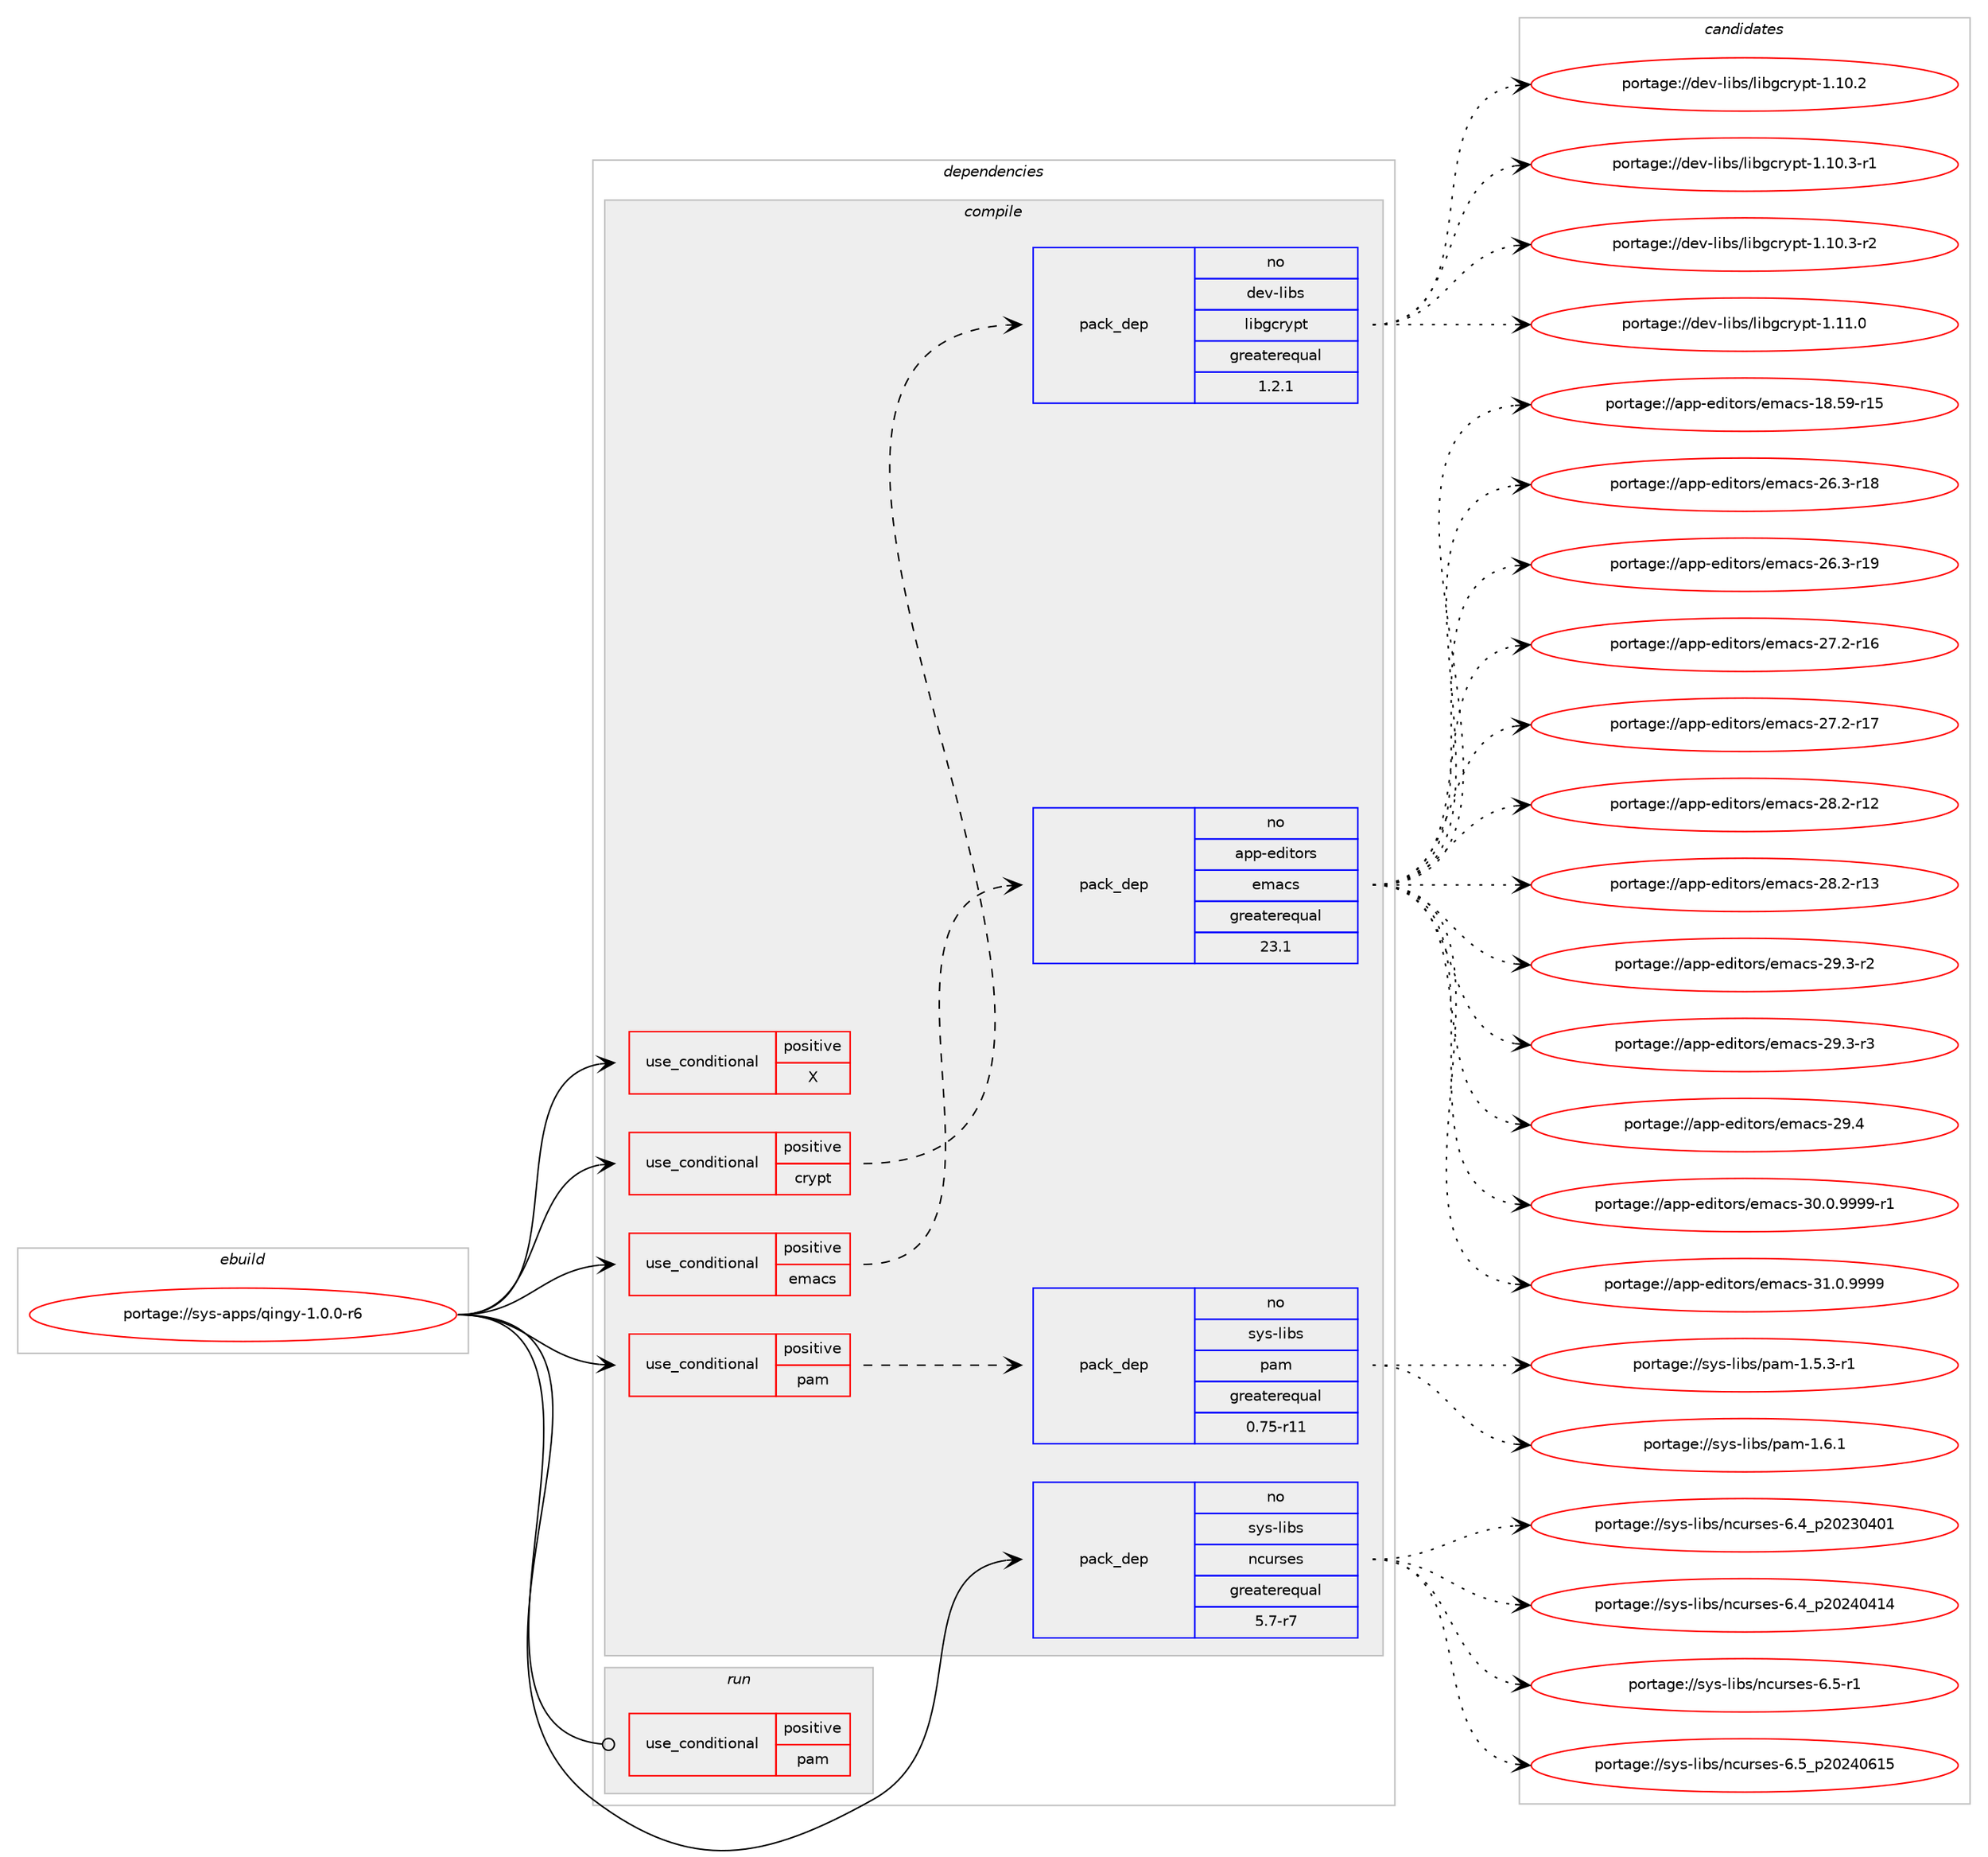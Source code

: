 digraph prolog {

# *************
# Graph options
# *************

newrank=true;
concentrate=true;
compound=true;
graph [rankdir=LR,fontname=Helvetica,fontsize=10,ranksep=1.5];#, ranksep=2.5, nodesep=0.2];
edge  [arrowhead=vee];
node  [fontname=Helvetica,fontsize=10];

# **********
# The ebuild
# **********

subgraph cluster_leftcol {
color=gray;
rank=same;
label=<<i>ebuild</i>>;
id [label="portage://sys-apps/qingy-1.0.0-r6", color=red, width=4, href="../sys-apps/qingy-1.0.0-r6.svg"];
}

# ****************
# The dependencies
# ****************

subgraph cluster_midcol {
color=gray;
label=<<i>dependencies</i>>;
subgraph cluster_compile {
fillcolor="#eeeeee";
style=filled;
label=<<i>compile</i>>;
subgraph cond109069 {
dependency211953 [label=<<TABLE BORDER="0" CELLBORDER="1" CELLSPACING="0" CELLPADDING="4"><TR><TD ROWSPAN="3" CELLPADDING="10">use_conditional</TD></TR><TR><TD>positive</TD></TR><TR><TD>X</TD></TR></TABLE>>, shape=none, color=red];
# *** BEGIN UNKNOWN DEPENDENCY TYPE (TODO) ***
# dependency211953 -> package_dependency(portage://sys-apps/qingy-1.0.0-r6,install,no,x11-libs,libX11,none,[,,],any_same_slot,[])
# *** END UNKNOWN DEPENDENCY TYPE (TODO) ***

# *** BEGIN UNKNOWN DEPENDENCY TYPE (TODO) ***
# dependency211953 -> package_dependency(portage://sys-apps/qingy-1.0.0-r6,install,no,x11-libs,libXScrnSaver,none,[,,],any_same_slot,[])
# *** END UNKNOWN DEPENDENCY TYPE (TODO) ***

}
id:e -> dependency211953:w [weight=20,style="solid",arrowhead="vee"];
subgraph cond109070 {
dependency211954 [label=<<TABLE BORDER="0" CELLBORDER="1" CELLSPACING="0" CELLPADDING="4"><TR><TD ROWSPAN="3" CELLPADDING="10">use_conditional</TD></TR><TR><TD>positive</TD></TR><TR><TD>crypt</TD></TR></TABLE>>, shape=none, color=red];
subgraph pack100028 {
dependency211955 [label=<<TABLE BORDER="0" CELLBORDER="1" CELLSPACING="0" CELLPADDING="4" WIDTH="220"><TR><TD ROWSPAN="6" CELLPADDING="30">pack_dep</TD></TR><TR><TD WIDTH="110">no</TD></TR><TR><TD>dev-libs</TD></TR><TR><TD>libgcrypt</TD></TR><TR><TD>greaterequal</TD></TR><TR><TD>1.2.1</TD></TR></TABLE>>, shape=none, color=blue];
}
dependency211954:e -> dependency211955:w [weight=20,style="dashed",arrowhead="vee"];
}
id:e -> dependency211954:w [weight=20,style="solid",arrowhead="vee"];
subgraph cond109071 {
dependency211956 [label=<<TABLE BORDER="0" CELLBORDER="1" CELLSPACING="0" CELLPADDING="4"><TR><TD ROWSPAN="3" CELLPADDING="10">use_conditional</TD></TR><TR><TD>positive</TD></TR><TR><TD>emacs</TD></TR></TABLE>>, shape=none, color=red];
subgraph pack100029 {
dependency211957 [label=<<TABLE BORDER="0" CELLBORDER="1" CELLSPACING="0" CELLPADDING="4" WIDTH="220"><TR><TD ROWSPAN="6" CELLPADDING="30">pack_dep</TD></TR><TR><TD WIDTH="110">no</TD></TR><TR><TD>app-editors</TD></TR><TR><TD>emacs</TD></TR><TR><TD>greaterequal</TD></TR><TR><TD>23.1</TD></TR></TABLE>>, shape=none, color=blue];
}
dependency211956:e -> dependency211957:w [weight=20,style="dashed",arrowhead="vee"];
}
id:e -> dependency211956:w [weight=20,style="solid",arrowhead="vee"];
subgraph cond109072 {
dependency211958 [label=<<TABLE BORDER="0" CELLBORDER="1" CELLSPACING="0" CELLPADDING="4"><TR><TD ROWSPAN="3" CELLPADDING="10">use_conditional</TD></TR><TR><TD>positive</TD></TR><TR><TD>pam</TD></TR></TABLE>>, shape=none, color=red];
subgraph pack100030 {
dependency211959 [label=<<TABLE BORDER="0" CELLBORDER="1" CELLSPACING="0" CELLPADDING="4" WIDTH="220"><TR><TD ROWSPAN="6" CELLPADDING="30">pack_dep</TD></TR><TR><TD WIDTH="110">no</TD></TR><TR><TD>sys-libs</TD></TR><TR><TD>pam</TD></TR><TR><TD>greaterequal</TD></TR><TR><TD>0.75-r11</TD></TR></TABLE>>, shape=none, color=blue];
}
dependency211958:e -> dependency211959:w [weight=20,style="dashed",arrowhead="vee"];
}
id:e -> dependency211958:w [weight=20,style="solid",arrowhead="vee"];
subgraph pack100031 {
dependency211960 [label=<<TABLE BORDER="0" CELLBORDER="1" CELLSPACING="0" CELLPADDING="4" WIDTH="220"><TR><TD ROWSPAN="6" CELLPADDING="30">pack_dep</TD></TR><TR><TD WIDTH="110">no</TD></TR><TR><TD>sys-libs</TD></TR><TR><TD>ncurses</TD></TR><TR><TD>greaterequal</TD></TR><TR><TD>5.7-r7</TD></TR></TABLE>>, shape=none, color=blue];
}
id:e -> dependency211960:w [weight=20,style="solid",arrowhead="vee"];
}
subgraph cluster_compileandrun {
fillcolor="#eeeeee";
style=filled;
label=<<i>compile and run</i>>;
}
subgraph cluster_run {
fillcolor="#eeeeee";
style=filled;
label=<<i>run</i>>;
subgraph cond109073 {
dependency211961 [label=<<TABLE BORDER="0" CELLBORDER="1" CELLSPACING="0" CELLPADDING="4"><TR><TD ROWSPAN="3" CELLPADDING="10">use_conditional</TD></TR><TR><TD>positive</TD></TR><TR><TD>pam</TD></TR></TABLE>>, shape=none, color=red];
# *** BEGIN UNKNOWN DEPENDENCY TYPE (TODO) ***
# dependency211961 -> package_dependency(portage://sys-apps/qingy-1.0.0-r6,run,no,sys-auth,pambase,none,[,,],[],[])
# *** END UNKNOWN DEPENDENCY TYPE (TODO) ***

}
id:e -> dependency211961:w [weight=20,style="solid",arrowhead="odot"];
}
}

# **************
# The candidates
# **************

subgraph cluster_choices {
rank=same;
color=gray;
label=<<i>candidates</i>>;

subgraph choice100028 {
color=black;
nodesep=1;
choice100101118451081059811547108105981039911412111211645494649484650 [label="portage://dev-libs/libgcrypt-1.10.2", color=red, width=4,href="../dev-libs/libgcrypt-1.10.2.svg"];
choice1001011184510810598115471081059810399114121112116454946494846514511449 [label="portage://dev-libs/libgcrypt-1.10.3-r1", color=red, width=4,href="../dev-libs/libgcrypt-1.10.3-r1.svg"];
choice1001011184510810598115471081059810399114121112116454946494846514511450 [label="portage://dev-libs/libgcrypt-1.10.3-r2", color=red, width=4,href="../dev-libs/libgcrypt-1.10.3-r2.svg"];
choice100101118451081059811547108105981039911412111211645494649494648 [label="portage://dev-libs/libgcrypt-1.11.0", color=red, width=4,href="../dev-libs/libgcrypt-1.11.0.svg"];
dependency211955:e -> choice100101118451081059811547108105981039911412111211645494649484650:w [style=dotted,weight="100"];
dependency211955:e -> choice1001011184510810598115471081059810399114121112116454946494846514511449:w [style=dotted,weight="100"];
dependency211955:e -> choice1001011184510810598115471081059810399114121112116454946494846514511450:w [style=dotted,weight="100"];
dependency211955:e -> choice100101118451081059811547108105981039911412111211645494649494648:w [style=dotted,weight="100"];
}
subgraph choice100029 {
color=black;
nodesep=1;
choice9711211245101100105116111114115471011099799115454956465357451144953 [label="portage://app-editors/emacs-18.59-r15", color=red, width=4,href="../app-editors/emacs-18.59-r15.svg"];
choice97112112451011001051161111141154710110997991154550544651451144956 [label="portage://app-editors/emacs-26.3-r18", color=red, width=4,href="../app-editors/emacs-26.3-r18.svg"];
choice97112112451011001051161111141154710110997991154550544651451144957 [label="portage://app-editors/emacs-26.3-r19", color=red, width=4,href="../app-editors/emacs-26.3-r19.svg"];
choice97112112451011001051161111141154710110997991154550554650451144954 [label="portage://app-editors/emacs-27.2-r16", color=red, width=4,href="../app-editors/emacs-27.2-r16.svg"];
choice97112112451011001051161111141154710110997991154550554650451144955 [label="portage://app-editors/emacs-27.2-r17", color=red, width=4,href="../app-editors/emacs-27.2-r17.svg"];
choice97112112451011001051161111141154710110997991154550564650451144950 [label="portage://app-editors/emacs-28.2-r12", color=red, width=4,href="../app-editors/emacs-28.2-r12.svg"];
choice97112112451011001051161111141154710110997991154550564650451144951 [label="portage://app-editors/emacs-28.2-r13", color=red, width=4,href="../app-editors/emacs-28.2-r13.svg"];
choice971121124510110010511611111411547101109979911545505746514511450 [label="portage://app-editors/emacs-29.3-r2", color=red, width=4,href="../app-editors/emacs-29.3-r2.svg"];
choice971121124510110010511611111411547101109979911545505746514511451 [label="portage://app-editors/emacs-29.3-r3", color=red, width=4,href="../app-editors/emacs-29.3-r3.svg"];
choice97112112451011001051161111141154710110997991154550574652 [label="portage://app-editors/emacs-29.4", color=red, width=4,href="../app-editors/emacs-29.4.svg"];
choice9711211245101100105116111114115471011099799115455148464846575757574511449 [label="portage://app-editors/emacs-30.0.9999-r1", color=red, width=4,href="../app-editors/emacs-30.0.9999-r1.svg"];
choice971121124510110010511611111411547101109979911545514946484657575757 [label="portage://app-editors/emacs-31.0.9999", color=red, width=4,href="../app-editors/emacs-31.0.9999.svg"];
dependency211957:e -> choice9711211245101100105116111114115471011099799115454956465357451144953:w [style=dotted,weight="100"];
dependency211957:e -> choice97112112451011001051161111141154710110997991154550544651451144956:w [style=dotted,weight="100"];
dependency211957:e -> choice97112112451011001051161111141154710110997991154550544651451144957:w [style=dotted,weight="100"];
dependency211957:e -> choice97112112451011001051161111141154710110997991154550554650451144954:w [style=dotted,weight="100"];
dependency211957:e -> choice97112112451011001051161111141154710110997991154550554650451144955:w [style=dotted,weight="100"];
dependency211957:e -> choice97112112451011001051161111141154710110997991154550564650451144950:w [style=dotted,weight="100"];
dependency211957:e -> choice97112112451011001051161111141154710110997991154550564650451144951:w [style=dotted,weight="100"];
dependency211957:e -> choice971121124510110010511611111411547101109979911545505746514511450:w [style=dotted,weight="100"];
dependency211957:e -> choice971121124510110010511611111411547101109979911545505746514511451:w [style=dotted,weight="100"];
dependency211957:e -> choice97112112451011001051161111141154710110997991154550574652:w [style=dotted,weight="100"];
dependency211957:e -> choice9711211245101100105116111114115471011099799115455148464846575757574511449:w [style=dotted,weight="100"];
dependency211957:e -> choice971121124510110010511611111411547101109979911545514946484657575757:w [style=dotted,weight="100"];
}
subgraph choice100030 {
color=black;
nodesep=1;
choice115121115451081059811547112971094549465346514511449 [label="portage://sys-libs/pam-1.5.3-r1", color=red, width=4,href="../sys-libs/pam-1.5.3-r1.svg"];
choice11512111545108105981154711297109454946544649 [label="portage://sys-libs/pam-1.6.1", color=red, width=4,href="../sys-libs/pam-1.6.1.svg"];
dependency211959:e -> choice115121115451081059811547112971094549465346514511449:w [style=dotted,weight="100"];
dependency211959:e -> choice11512111545108105981154711297109454946544649:w [style=dotted,weight="100"];
}
subgraph choice100031 {
color=black;
nodesep=1;
choice1151211154510810598115471109911711411510111545544652951125048505148524849 [label="portage://sys-libs/ncurses-6.4_p20230401", color=red, width=4,href="../sys-libs/ncurses-6.4_p20230401.svg"];
choice1151211154510810598115471109911711411510111545544652951125048505248524952 [label="portage://sys-libs/ncurses-6.4_p20240414", color=red, width=4,href="../sys-libs/ncurses-6.4_p20240414.svg"];
choice11512111545108105981154711099117114115101115455446534511449 [label="portage://sys-libs/ncurses-6.5-r1", color=red, width=4,href="../sys-libs/ncurses-6.5-r1.svg"];
choice1151211154510810598115471109911711411510111545544653951125048505248544953 [label="portage://sys-libs/ncurses-6.5_p20240615", color=red, width=4,href="../sys-libs/ncurses-6.5_p20240615.svg"];
dependency211960:e -> choice1151211154510810598115471109911711411510111545544652951125048505148524849:w [style=dotted,weight="100"];
dependency211960:e -> choice1151211154510810598115471109911711411510111545544652951125048505248524952:w [style=dotted,weight="100"];
dependency211960:e -> choice11512111545108105981154711099117114115101115455446534511449:w [style=dotted,weight="100"];
dependency211960:e -> choice1151211154510810598115471109911711411510111545544653951125048505248544953:w [style=dotted,weight="100"];
}
}

}
